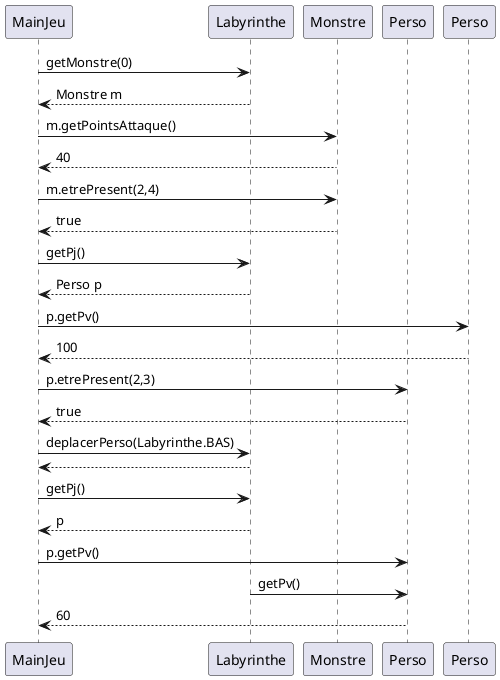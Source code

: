 @startuml
'https://plantuml.com/sequence-diagram
participant "MainJeu" as m
participant "Labyrinthe" as lab
participant "Monstre" as mon
participant "Perso" as p

m -> lab : getMonstre(0)
m <-- lab : Monstre m
m -> mon : m.getPointsAttaque()
m <-- mon : 40
m -> mon : m.etrePresent(2,4)
m <-- mon : true
m -> lab : getPj()
m <-- lab : Perso p
m -> Perso : p.getPv()
m <-- Perso : 100
m -> p : p.etrePresent(2,3)
m <-- p : true
m -> lab : deplacerPerso(Labyrinthe.BAS)
m <-- lab
m -> lab : getPj()
m <-- lab : p
m -> p : p.getPv()
lab -> p : getPv()
m <-- p : 60




@enduml